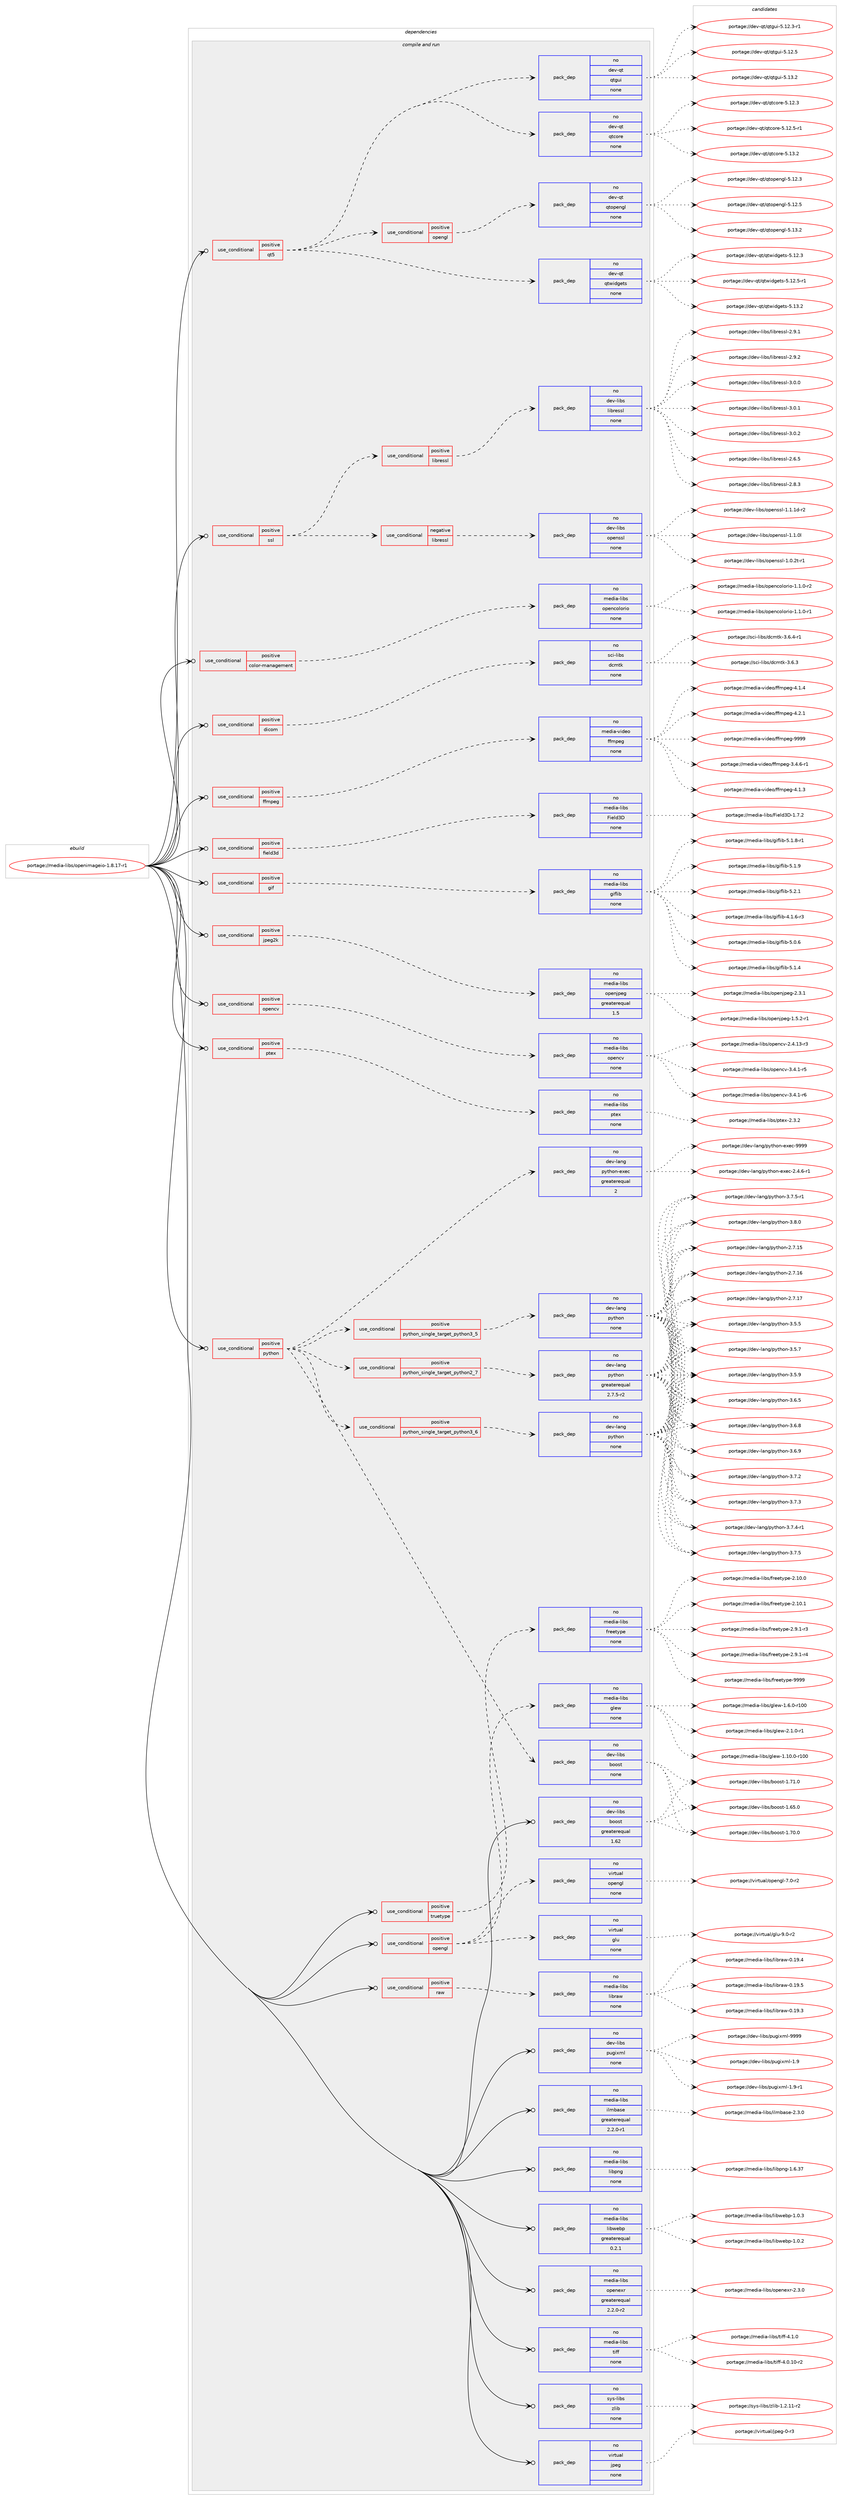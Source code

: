 digraph prolog {

# *************
# Graph options
# *************

newrank=true;
concentrate=true;
compound=true;
graph [rankdir=LR,fontname=Helvetica,fontsize=10,ranksep=1.5];#, ranksep=2.5, nodesep=0.2];
edge  [arrowhead=vee];
node  [fontname=Helvetica,fontsize=10];

# **********
# The ebuild
# **********

subgraph cluster_leftcol {
color=gray;
rank=same;
label=<<i>ebuild</i>>;
id [label="portage://media-libs/openimageio-1.8.17-r1", color=red, width=4, href="../media-libs/openimageio-1.8.17-r1.svg"];
}

# ****************
# The dependencies
# ****************

subgraph cluster_midcol {
color=gray;
label=<<i>dependencies</i>>;
subgraph cluster_compile {
fillcolor="#eeeeee";
style=filled;
label=<<i>compile</i>>;
}
subgraph cluster_compileandrun {
fillcolor="#eeeeee";
style=filled;
label=<<i>compile and run</i>>;
subgraph cond80940 {
dependency323648 [label=<<TABLE BORDER="0" CELLBORDER="1" CELLSPACING="0" CELLPADDING="4"><TR><TD ROWSPAN="3" CELLPADDING="10">use_conditional</TD></TR><TR><TD>positive</TD></TR><TR><TD>color-management</TD></TR></TABLE>>, shape=none, color=red];
subgraph pack237401 {
dependency323649 [label=<<TABLE BORDER="0" CELLBORDER="1" CELLSPACING="0" CELLPADDING="4" WIDTH="220"><TR><TD ROWSPAN="6" CELLPADDING="30">pack_dep</TD></TR><TR><TD WIDTH="110">no</TD></TR><TR><TD>media-libs</TD></TR><TR><TD>opencolorio</TD></TR><TR><TD>none</TD></TR><TR><TD></TD></TR></TABLE>>, shape=none, color=blue];
}
dependency323648:e -> dependency323649:w [weight=20,style="dashed",arrowhead="vee"];
}
id:e -> dependency323648:w [weight=20,style="solid",arrowhead="odotvee"];
subgraph cond80941 {
dependency323650 [label=<<TABLE BORDER="0" CELLBORDER="1" CELLSPACING="0" CELLPADDING="4"><TR><TD ROWSPAN="3" CELLPADDING="10">use_conditional</TD></TR><TR><TD>positive</TD></TR><TR><TD>dicom</TD></TR></TABLE>>, shape=none, color=red];
subgraph pack237402 {
dependency323651 [label=<<TABLE BORDER="0" CELLBORDER="1" CELLSPACING="0" CELLPADDING="4" WIDTH="220"><TR><TD ROWSPAN="6" CELLPADDING="30">pack_dep</TD></TR><TR><TD WIDTH="110">no</TD></TR><TR><TD>sci-libs</TD></TR><TR><TD>dcmtk</TD></TR><TR><TD>none</TD></TR><TR><TD></TD></TR></TABLE>>, shape=none, color=blue];
}
dependency323650:e -> dependency323651:w [weight=20,style="dashed",arrowhead="vee"];
}
id:e -> dependency323650:w [weight=20,style="solid",arrowhead="odotvee"];
subgraph cond80942 {
dependency323652 [label=<<TABLE BORDER="0" CELLBORDER="1" CELLSPACING="0" CELLPADDING="4"><TR><TD ROWSPAN="3" CELLPADDING="10">use_conditional</TD></TR><TR><TD>positive</TD></TR><TR><TD>ffmpeg</TD></TR></TABLE>>, shape=none, color=red];
subgraph pack237403 {
dependency323653 [label=<<TABLE BORDER="0" CELLBORDER="1" CELLSPACING="0" CELLPADDING="4" WIDTH="220"><TR><TD ROWSPAN="6" CELLPADDING="30">pack_dep</TD></TR><TR><TD WIDTH="110">no</TD></TR><TR><TD>media-video</TD></TR><TR><TD>ffmpeg</TD></TR><TR><TD>none</TD></TR><TR><TD></TD></TR></TABLE>>, shape=none, color=blue];
}
dependency323652:e -> dependency323653:w [weight=20,style="dashed",arrowhead="vee"];
}
id:e -> dependency323652:w [weight=20,style="solid",arrowhead="odotvee"];
subgraph cond80943 {
dependency323654 [label=<<TABLE BORDER="0" CELLBORDER="1" CELLSPACING="0" CELLPADDING="4"><TR><TD ROWSPAN="3" CELLPADDING="10">use_conditional</TD></TR><TR><TD>positive</TD></TR><TR><TD>field3d</TD></TR></TABLE>>, shape=none, color=red];
subgraph pack237404 {
dependency323655 [label=<<TABLE BORDER="0" CELLBORDER="1" CELLSPACING="0" CELLPADDING="4" WIDTH="220"><TR><TD ROWSPAN="6" CELLPADDING="30">pack_dep</TD></TR><TR><TD WIDTH="110">no</TD></TR><TR><TD>media-libs</TD></TR><TR><TD>Field3D</TD></TR><TR><TD>none</TD></TR><TR><TD></TD></TR></TABLE>>, shape=none, color=blue];
}
dependency323654:e -> dependency323655:w [weight=20,style="dashed",arrowhead="vee"];
}
id:e -> dependency323654:w [weight=20,style="solid",arrowhead="odotvee"];
subgraph cond80944 {
dependency323656 [label=<<TABLE BORDER="0" CELLBORDER="1" CELLSPACING="0" CELLPADDING="4"><TR><TD ROWSPAN="3" CELLPADDING="10">use_conditional</TD></TR><TR><TD>positive</TD></TR><TR><TD>gif</TD></TR></TABLE>>, shape=none, color=red];
subgraph pack237405 {
dependency323657 [label=<<TABLE BORDER="0" CELLBORDER="1" CELLSPACING="0" CELLPADDING="4" WIDTH="220"><TR><TD ROWSPAN="6" CELLPADDING="30">pack_dep</TD></TR><TR><TD WIDTH="110">no</TD></TR><TR><TD>media-libs</TD></TR><TR><TD>giflib</TD></TR><TR><TD>none</TD></TR><TR><TD></TD></TR></TABLE>>, shape=none, color=blue];
}
dependency323656:e -> dependency323657:w [weight=20,style="dashed",arrowhead="vee"];
}
id:e -> dependency323656:w [weight=20,style="solid",arrowhead="odotvee"];
subgraph cond80945 {
dependency323658 [label=<<TABLE BORDER="0" CELLBORDER="1" CELLSPACING="0" CELLPADDING="4"><TR><TD ROWSPAN="3" CELLPADDING="10">use_conditional</TD></TR><TR><TD>positive</TD></TR><TR><TD>jpeg2k</TD></TR></TABLE>>, shape=none, color=red];
subgraph pack237406 {
dependency323659 [label=<<TABLE BORDER="0" CELLBORDER="1" CELLSPACING="0" CELLPADDING="4" WIDTH="220"><TR><TD ROWSPAN="6" CELLPADDING="30">pack_dep</TD></TR><TR><TD WIDTH="110">no</TD></TR><TR><TD>media-libs</TD></TR><TR><TD>openjpeg</TD></TR><TR><TD>greaterequal</TD></TR><TR><TD>1.5</TD></TR></TABLE>>, shape=none, color=blue];
}
dependency323658:e -> dependency323659:w [weight=20,style="dashed",arrowhead="vee"];
}
id:e -> dependency323658:w [weight=20,style="solid",arrowhead="odotvee"];
subgraph cond80946 {
dependency323660 [label=<<TABLE BORDER="0" CELLBORDER="1" CELLSPACING="0" CELLPADDING="4"><TR><TD ROWSPAN="3" CELLPADDING="10">use_conditional</TD></TR><TR><TD>positive</TD></TR><TR><TD>opencv</TD></TR></TABLE>>, shape=none, color=red];
subgraph pack237407 {
dependency323661 [label=<<TABLE BORDER="0" CELLBORDER="1" CELLSPACING="0" CELLPADDING="4" WIDTH="220"><TR><TD ROWSPAN="6" CELLPADDING="30">pack_dep</TD></TR><TR><TD WIDTH="110">no</TD></TR><TR><TD>media-libs</TD></TR><TR><TD>opencv</TD></TR><TR><TD>none</TD></TR><TR><TD></TD></TR></TABLE>>, shape=none, color=blue];
}
dependency323660:e -> dependency323661:w [weight=20,style="dashed",arrowhead="vee"];
}
id:e -> dependency323660:w [weight=20,style="solid",arrowhead="odotvee"];
subgraph cond80947 {
dependency323662 [label=<<TABLE BORDER="0" CELLBORDER="1" CELLSPACING="0" CELLPADDING="4"><TR><TD ROWSPAN="3" CELLPADDING="10">use_conditional</TD></TR><TR><TD>positive</TD></TR><TR><TD>opengl</TD></TR></TABLE>>, shape=none, color=red];
subgraph pack237408 {
dependency323663 [label=<<TABLE BORDER="0" CELLBORDER="1" CELLSPACING="0" CELLPADDING="4" WIDTH="220"><TR><TD ROWSPAN="6" CELLPADDING="30">pack_dep</TD></TR><TR><TD WIDTH="110">no</TD></TR><TR><TD>media-libs</TD></TR><TR><TD>glew</TD></TR><TR><TD>none</TD></TR><TR><TD></TD></TR></TABLE>>, shape=none, color=blue];
}
dependency323662:e -> dependency323663:w [weight=20,style="dashed",arrowhead="vee"];
subgraph pack237409 {
dependency323664 [label=<<TABLE BORDER="0" CELLBORDER="1" CELLSPACING="0" CELLPADDING="4" WIDTH="220"><TR><TD ROWSPAN="6" CELLPADDING="30">pack_dep</TD></TR><TR><TD WIDTH="110">no</TD></TR><TR><TD>virtual</TD></TR><TR><TD>glu</TD></TR><TR><TD>none</TD></TR><TR><TD></TD></TR></TABLE>>, shape=none, color=blue];
}
dependency323662:e -> dependency323664:w [weight=20,style="dashed",arrowhead="vee"];
subgraph pack237410 {
dependency323665 [label=<<TABLE BORDER="0" CELLBORDER="1" CELLSPACING="0" CELLPADDING="4" WIDTH="220"><TR><TD ROWSPAN="6" CELLPADDING="30">pack_dep</TD></TR><TR><TD WIDTH="110">no</TD></TR><TR><TD>virtual</TD></TR><TR><TD>opengl</TD></TR><TR><TD>none</TD></TR><TR><TD></TD></TR></TABLE>>, shape=none, color=blue];
}
dependency323662:e -> dependency323665:w [weight=20,style="dashed",arrowhead="vee"];
}
id:e -> dependency323662:w [weight=20,style="solid",arrowhead="odotvee"];
subgraph cond80948 {
dependency323666 [label=<<TABLE BORDER="0" CELLBORDER="1" CELLSPACING="0" CELLPADDING="4"><TR><TD ROWSPAN="3" CELLPADDING="10">use_conditional</TD></TR><TR><TD>positive</TD></TR><TR><TD>ptex</TD></TR></TABLE>>, shape=none, color=red];
subgraph pack237411 {
dependency323667 [label=<<TABLE BORDER="0" CELLBORDER="1" CELLSPACING="0" CELLPADDING="4" WIDTH="220"><TR><TD ROWSPAN="6" CELLPADDING="30">pack_dep</TD></TR><TR><TD WIDTH="110">no</TD></TR><TR><TD>media-libs</TD></TR><TR><TD>ptex</TD></TR><TR><TD>none</TD></TR><TR><TD></TD></TR></TABLE>>, shape=none, color=blue];
}
dependency323666:e -> dependency323667:w [weight=20,style="dashed",arrowhead="vee"];
}
id:e -> dependency323666:w [weight=20,style="solid",arrowhead="odotvee"];
subgraph cond80949 {
dependency323668 [label=<<TABLE BORDER="0" CELLBORDER="1" CELLSPACING="0" CELLPADDING="4"><TR><TD ROWSPAN="3" CELLPADDING="10">use_conditional</TD></TR><TR><TD>positive</TD></TR><TR><TD>python</TD></TR></TABLE>>, shape=none, color=red];
subgraph cond80950 {
dependency323669 [label=<<TABLE BORDER="0" CELLBORDER="1" CELLSPACING="0" CELLPADDING="4"><TR><TD ROWSPAN="3" CELLPADDING="10">use_conditional</TD></TR><TR><TD>positive</TD></TR><TR><TD>python_single_target_python2_7</TD></TR></TABLE>>, shape=none, color=red];
subgraph pack237412 {
dependency323670 [label=<<TABLE BORDER="0" CELLBORDER="1" CELLSPACING="0" CELLPADDING="4" WIDTH="220"><TR><TD ROWSPAN="6" CELLPADDING="30">pack_dep</TD></TR><TR><TD WIDTH="110">no</TD></TR><TR><TD>dev-lang</TD></TR><TR><TD>python</TD></TR><TR><TD>greaterequal</TD></TR><TR><TD>2.7.5-r2</TD></TR></TABLE>>, shape=none, color=blue];
}
dependency323669:e -> dependency323670:w [weight=20,style="dashed",arrowhead="vee"];
}
dependency323668:e -> dependency323669:w [weight=20,style="dashed",arrowhead="vee"];
subgraph cond80951 {
dependency323671 [label=<<TABLE BORDER="0" CELLBORDER="1" CELLSPACING="0" CELLPADDING="4"><TR><TD ROWSPAN="3" CELLPADDING="10">use_conditional</TD></TR><TR><TD>positive</TD></TR><TR><TD>python_single_target_python3_5</TD></TR></TABLE>>, shape=none, color=red];
subgraph pack237413 {
dependency323672 [label=<<TABLE BORDER="0" CELLBORDER="1" CELLSPACING="0" CELLPADDING="4" WIDTH="220"><TR><TD ROWSPAN="6" CELLPADDING="30">pack_dep</TD></TR><TR><TD WIDTH="110">no</TD></TR><TR><TD>dev-lang</TD></TR><TR><TD>python</TD></TR><TR><TD>none</TD></TR><TR><TD></TD></TR></TABLE>>, shape=none, color=blue];
}
dependency323671:e -> dependency323672:w [weight=20,style="dashed",arrowhead="vee"];
}
dependency323668:e -> dependency323671:w [weight=20,style="dashed",arrowhead="vee"];
subgraph cond80952 {
dependency323673 [label=<<TABLE BORDER="0" CELLBORDER="1" CELLSPACING="0" CELLPADDING="4"><TR><TD ROWSPAN="3" CELLPADDING="10">use_conditional</TD></TR><TR><TD>positive</TD></TR><TR><TD>python_single_target_python3_6</TD></TR></TABLE>>, shape=none, color=red];
subgraph pack237414 {
dependency323674 [label=<<TABLE BORDER="0" CELLBORDER="1" CELLSPACING="0" CELLPADDING="4" WIDTH="220"><TR><TD ROWSPAN="6" CELLPADDING="30">pack_dep</TD></TR><TR><TD WIDTH="110">no</TD></TR><TR><TD>dev-lang</TD></TR><TR><TD>python</TD></TR><TR><TD>none</TD></TR><TR><TD></TD></TR></TABLE>>, shape=none, color=blue];
}
dependency323673:e -> dependency323674:w [weight=20,style="dashed",arrowhead="vee"];
}
dependency323668:e -> dependency323673:w [weight=20,style="dashed",arrowhead="vee"];
subgraph pack237415 {
dependency323675 [label=<<TABLE BORDER="0" CELLBORDER="1" CELLSPACING="0" CELLPADDING="4" WIDTH="220"><TR><TD ROWSPAN="6" CELLPADDING="30">pack_dep</TD></TR><TR><TD WIDTH="110">no</TD></TR><TR><TD>dev-lang</TD></TR><TR><TD>python-exec</TD></TR><TR><TD>greaterequal</TD></TR><TR><TD>2</TD></TR></TABLE>>, shape=none, color=blue];
}
dependency323668:e -> dependency323675:w [weight=20,style="dashed",arrowhead="vee"];
subgraph pack237416 {
dependency323676 [label=<<TABLE BORDER="0" CELLBORDER="1" CELLSPACING="0" CELLPADDING="4" WIDTH="220"><TR><TD ROWSPAN="6" CELLPADDING="30">pack_dep</TD></TR><TR><TD WIDTH="110">no</TD></TR><TR><TD>dev-libs</TD></TR><TR><TD>boost</TD></TR><TR><TD>none</TD></TR><TR><TD></TD></TR></TABLE>>, shape=none, color=blue];
}
dependency323668:e -> dependency323676:w [weight=20,style="dashed",arrowhead="vee"];
}
id:e -> dependency323668:w [weight=20,style="solid",arrowhead="odotvee"];
subgraph cond80953 {
dependency323677 [label=<<TABLE BORDER="0" CELLBORDER="1" CELLSPACING="0" CELLPADDING="4"><TR><TD ROWSPAN="3" CELLPADDING="10">use_conditional</TD></TR><TR><TD>positive</TD></TR><TR><TD>qt5</TD></TR></TABLE>>, shape=none, color=red];
subgraph pack237417 {
dependency323678 [label=<<TABLE BORDER="0" CELLBORDER="1" CELLSPACING="0" CELLPADDING="4" WIDTH="220"><TR><TD ROWSPAN="6" CELLPADDING="30">pack_dep</TD></TR><TR><TD WIDTH="110">no</TD></TR><TR><TD>dev-qt</TD></TR><TR><TD>qtcore</TD></TR><TR><TD>none</TD></TR><TR><TD></TD></TR></TABLE>>, shape=none, color=blue];
}
dependency323677:e -> dependency323678:w [weight=20,style="dashed",arrowhead="vee"];
subgraph pack237418 {
dependency323679 [label=<<TABLE BORDER="0" CELLBORDER="1" CELLSPACING="0" CELLPADDING="4" WIDTH="220"><TR><TD ROWSPAN="6" CELLPADDING="30">pack_dep</TD></TR><TR><TD WIDTH="110">no</TD></TR><TR><TD>dev-qt</TD></TR><TR><TD>qtgui</TD></TR><TR><TD>none</TD></TR><TR><TD></TD></TR></TABLE>>, shape=none, color=blue];
}
dependency323677:e -> dependency323679:w [weight=20,style="dashed",arrowhead="vee"];
subgraph pack237419 {
dependency323680 [label=<<TABLE BORDER="0" CELLBORDER="1" CELLSPACING="0" CELLPADDING="4" WIDTH="220"><TR><TD ROWSPAN="6" CELLPADDING="30">pack_dep</TD></TR><TR><TD WIDTH="110">no</TD></TR><TR><TD>dev-qt</TD></TR><TR><TD>qtwidgets</TD></TR><TR><TD>none</TD></TR><TR><TD></TD></TR></TABLE>>, shape=none, color=blue];
}
dependency323677:e -> dependency323680:w [weight=20,style="dashed",arrowhead="vee"];
subgraph cond80954 {
dependency323681 [label=<<TABLE BORDER="0" CELLBORDER="1" CELLSPACING="0" CELLPADDING="4"><TR><TD ROWSPAN="3" CELLPADDING="10">use_conditional</TD></TR><TR><TD>positive</TD></TR><TR><TD>opengl</TD></TR></TABLE>>, shape=none, color=red];
subgraph pack237420 {
dependency323682 [label=<<TABLE BORDER="0" CELLBORDER="1" CELLSPACING="0" CELLPADDING="4" WIDTH="220"><TR><TD ROWSPAN="6" CELLPADDING="30">pack_dep</TD></TR><TR><TD WIDTH="110">no</TD></TR><TR><TD>dev-qt</TD></TR><TR><TD>qtopengl</TD></TR><TR><TD>none</TD></TR><TR><TD></TD></TR></TABLE>>, shape=none, color=blue];
}
dependency323681:e -> dependency323682:w [weight=20,style="dashed",arrowhead="vee"];
}
dependency323677:e -> dependency323681:w [weight=20,style="dashed",arrowhead="vee"];
}
id:e -> dependency323677:w [weight=20,style="solid",arrowhead="odotvee"];
subgraph cond80955 {
dependency323683 [label=<<TABLE BORDER="0" CELLBORDER="1" CELLSPACING="0" CELLPADDING="4"><TR><TD ROWSPAN="3" CELLPADDING="10">use_conditional</TD></TR><TR><TD>positive</TD></TR><TR><TD>raw</TD></TR></TABLE>>, shape=none, color=red];
subgraph pack237421 {
dependency323684 [label=<<TABLE BORDER="0" CELLBORDER="1" CELLSPACING="0" CELLPADDING="4" WIDTH="220"><TR><TD ROWSPAN="6" CELLPADDING="30">pack_dep</TD></TR><TR><TD WIDTH="110">no</TD></TR><TR><TD>media-libs</TD></TR><TR><TD>libraw</TD></TR><TR><TD>none</TD></TR><TR><TD></TD></TR></TABLE>>, shape=none, color=blue];
}
dependency323683:e -> dependency323684:w [weight=20,style="dashed",arrowhead="vee"];
}
id:e -> dependency323683:w [weight=20,style="solid",arrowhead="odotvee"];
subgraph cond80956 {
dependency323685 [label=<<TABLE BORDER="0" CELLBORDER="1" CELLSPACING="0" CELLPADDING="4"><TR><TD ROWSPAN="3" CELLPADDING="10">use_conditional</TD></TR><TR><TD>positive</TD></TR><TR><TD>ssl</TD></TR></TABLE>>, shape=none, color=red];
subgraph cond80957 {
dependency323686 [label=<<TABLE BORDER="0" CELLBORDER="1" CELLSPACING="0" CELLPADDING="4"><TR><TD ROWSPAN="3" CELLPADDING="10">use_conditional</TD></TR><TR><TD>negative</TD></TR><TR><TD>libressl</TD></TR></TABLE>>, shape=none, color=red];
subgraph pack237422 {
dependency323687 [label=<<TABLE BORDER="0" CELLBORDER="1" CELLSPACING="0" CELLPADDING="4" WIDTH="220"><TR><TD ROWSPAN="6" CELLPADDING="30">pack_dep</TD></TR><TR><TD WIDTH="110">no</TD></TR><TR><TD>dev-libs</TD></TR><TR><TD>openssl</TD></TR><TR><TD>none</TD></TR><TR><TD></TD></TR></TABLE>>, shape=none, color=blue];
}
dependency323686:e -> dependency323687:w [weight=20,style="dashed",arrowhead="vee"];
}
dependency323685:e -> dependency323686:w [weight=20,style="dashed",arrowhead="vee"];
subgraph cond80958 {
dependency323688 [label=<<TABLE BORDER="0" CELLBORDER="1" CELLSPACING="0" CELLPADDING="4"><TR><TD ROWSPAN="3" CELLPADDING="10">use_conditional</TD></TR><TR><TD>positive</TD></TR><TR><TD>libressl</TD></TR></TABLE>>, shape=none, color=red];
subgraph pack237423 {
dependency323689 [label=<<TABLE BORDER="0" CELLBORDER="1" CELLSPACING="0" CELLPADDING="4" WIDTH="220"><TR><TD ROWSPAN="6" CELLPADDING="30">pack_dep</TD></TR><TR><TD WIDTH="110">no</TD></TR><TR><TD>dev-libs</TD></TR><TR><TD>libressl</TD></TR><TR><TD>none</TD></TR><TR><TD></TD></TR></TABLE>>, shape=none, color=blue];
}
dependency323688:e -> dependency323689:w [weight=20,style="dashed",arrowhead="vee"];
}
dependency323685:e -> dependency323688:w [weight=20,style="dashed",arrowhead="vee"];
}
id:e -> dependency323685:w [weight=20,style="solid",arrowhead="odotvee"];
subgraph cond80959 {
dependency323690 [label=<<TABLE BORDER="0" CELLBORDER="1" CELLSPACING="0" CELLPADDING="4"><TR><TD ROWSPAN="3" CELLPADDING="10">use_conditional</TD></TR><TR><TD>positive</TD></TR><TR><TD>truetype</TD></TR></TABLE>>, shape=none, color=red];
subgraph pack237424 {
dependency323691 [label=<<TABLE BORDER="0" CELLBORDER="1" CELLSPACING="0" CELLPADDING="4" WIDTH="220"><TR><TD ROWSPAN="6" CELLPADDING="30">pack_dep</TD></TR><TR><TD WIDTH="110">no</TD></TR><TR><TD>media-libs</TD></TR><TR><TD>freetype</TD></TR><TR><TD>none</TD></TR><TR><TD></TD></TR></TABLE>>, shape=none, color=blue];
}
dependency323690:e -> dependency323691:w [weight=20,style="dashed",arrowhead="vee"];
}
id:e -> dependency323690:w [weight=20,style="solid",arrowhead="odotvee"];
subgraph pack237425 {
dependency323692 [label=<<TABLE BORDER="0" CELLBORDER="1" CELLSPACING="0" CELLPADDING="4" WIDTH="220"><TR><TD ROWSPAN="6" CELLPADDING="30">pack_dep</TD></TR><TR><TD WIDTH="110">no</TD></TR><TR><TD>dev-libs</TD></TR><TR><TD>boost</TD></TR><TR><TD>greaterequal</TD></TR><TR><TD>1.62</TD></TR></TABLE>>, shape=none, color=blue];
}
id:e -> dependency323692:w [weight=20,style="solid",arrowhead="odotvee"];
subgraph pack237426 {
dependency323693 [label=<<TABLE BORDER="0" CELLBORDER="1" CELLSPACING="0" CELLPADDING="4" WIDTH="220"><TR><TD ROWSPAN="6" CELLPADDING="30">pack_dep</TD></TR><TR><TD WIDTH="110">no</TD></TR><TR><TD>dev-libs</TD></TR><TR><TD>pugixml</TD></TR><TR><TD>none</TD></TR><TR><TD></TD></TR></TABLE>>, shape=none, color=blue];
}
id:e -> dependency323693:w [weight=20,style="solid",arrowhead="odotvee"];
subgraph pack237427 {
dependency323694 [label=<<TABLE BORDER="0" CELLBORDER="1" CELLSPACING="0" CELLPADDING="4" WIDTH="220"><TR><TD ROWSPAN="6" CELLPADDING="30">pack_dep</TD></TR><TR><TD WIDTH="110">no</TD></TR><TR><TD>media-libs</TD></TR><TR><TD>ilmbase</TD></TR><TR><TD>greaterequal</TD></TR><TR><TD>2.2.0-r1</TD></TR></TABLE>>, shape=none, color=blue];
}
id:e -> dependency323694:w [weight=20,style="solid",arrowhead="odotvee"];
subgraph pack237428 {
dependency323695 [label=<<TABLE BORDER="0" CELLBORDER="1" CELLSPACING="0" CELLPADDING="4" WIDTH="220"><TR><TD ROWSPAN="6" CELLPADDING="30">pack_dep</TD></TR><TR><TD WIDTH="110">no</TD></TR><TR><TD>media-libs</TD></TR><TR><TD>libpng</TD></TR><TR><TD>none</TD></TR><TR><TD></TD></TR></TABLE>>, shape=none, color=blue];
}
id:e -> dependency323695:w [weight=20,style="solid",arrowhead="odotvee"];
subgraph pack237429 {
dependency323696 [label=<<TABLE BORDER="0" CELLBORDER="1" CELLSPACING="0" CELLPADDING="4" WIDTH="220"><TR><TD ROWSPAN="6" CELLPADDING="30">pack_dep</TD></TR><TR><TD WIDTH="110">no</TD></TR><TR><TD>media-libs</TD></TR><TR><TD>libwebp</TD></TR><TR><TD>greaterequal</TD></TR><TR><TD>0.2.1</TD></TR></TABLE>>, shape=none, color=blue];
}
id:e -> dependency323696:w [weight=20,style="solid",arrowhead="odotvee"];
subgraph pack237430 {
dependency323697 [label=<<TABLE BORDER="0" CELLBORDER="1" CELLSPACING="0" CELLPADDING="4" WIDTH="220"><TR><TD ROWSPAN="6" CELLPADDING="30">pack_dep</TD></TR><TR><TD WIDTH="110">no</TD></TR><TR><TD>media-libs</TD></TR><TR><TD>openexr</TD></TR><TR><TD>greaterequal</TD></TR><TR><TD>2.2.0-r2</TD></TR></TABLE>>, shape=none, color=blue];
}
id:e -> dependency323697:w [weight=20,style="solid",arrowhead="odotvee"];
subgraph pack237431 {
dependency323698 [label=<<TABLE BORDER="0" CELLBORDER="1" CELLSPACING="0" CELLPADDING="4" WIDTH="220"><TR><TD ROWSPAN="6" CELLPADDING="30">pack_dep</TD></TR><TR><TD WIDTH="110">no</TD></TR><TR><TD>media-libs</TD></TR><TR><TD>tiff</TD></TR><TR><TD>none</TD></TR><TR><TD></TD></TR></TABLE>>, shape=none, color=blue];
}
id:e -> dependency323698:w [weight=20,style="solid",arrowhead="odotvee"];
subgraph pack237432 {
dependency323699 [label=<<TABLE BORDER="0" CELLBORDER="1" CELLSPACING="0" CELLPADDING="4" WIDTH="220"><TR><TD ROWSPAN="6" CELLPADDING="30">pack_dep</TD></TR><TR><TD WIDTH="110">no</TD></TR><TR><TD>sys-libs</TD></TR><TR><TD>zlib</TD></TR><TR><TD>none</TD></TR><TR><TD></TD></TR></TABLE>>, shape=none, color=blue];
}
id:e -> dependency323699:w [weight=20,style="solid",arrowhead="odotvee"];
subgraph pack237433 {
dependency323700 [label=<<TABLE BORDER="0" CELLBORDER="1" CELLSPACING="0" CELLPADDING="4" WIDTH="220"><TR><TD ROWSPAN="6" CELLPADDING="30">pack_dep</TD></TR><TR><TD WIDTH="110">no</TD></TR><TR><TD>virtual</TD></TR><TR><TD>jpeg</TD></TR><TR><TD>none</TD></TR><TR><TD></TD></TR></TABLE>>, shape=none, color=blue];
}
id:e -> dependency323700:w [weight=20,style="solid",arrowhead="odotvee"];
}
subgraph cluster_run {
fillcolor="#eeeeee";
style=filled;
label=<<i>run</i>>;
}
}

# **************
# The candidates
# **************

subgraph cluster_choices {
rank=same;
color=gray;
label=<<i>candidates</i>>;

subgraph choice237401 {
color=black;
nodesep=1;
choiceportage10910110010597451081059811547111112101110991111081111141051114549464946484511449 [label="portage://media-libs/opencolorio-1.1.0-r1", color=red, width=4,href="../media-libs/opencolorio-1.1.0-r1.svg"];
choiceportage10910110010597451081059811547111112101110991111081111141051114549464946484511450 [label="portage://media-libs/opencolorio-1.1.0-r2", color=red, width=4,href="../media-libs/opencolorio-1.1.0-r2.svg"];
dependency323649:e -> choiceportage10910110010597451081059811547111112101110991111081111141051114549464946484511449:w [style=dotted,weight="100"];
dependency323649:e -> choiceportage10910110010597451081059811547111112101110991111081111141051114549464946484511450:w [style=dotted,weight="100"];
}
subgraph choice237402 {
color=black;
nodesep=1;
choiceportage1159910545108105981154710099109116107455146544651 [label="portage://sci-libs/dcmtk-3.6.3", color=red, width=4,href="../sci-libs/dcmtk-3.6.3.svg"];
choiceportage11599105451081059811547100991091161074551465446524511449 [label="portage://sci-libs/dcmtk-3.6.4-r1", color=red, width=4,href="../sci-libs/dcmtk-3.6.4-r1.svg"];
dependency323651:e -> choiceportage1159910545108105981154710099109116107455146544651:w [style=dotted,weight="100"];
dependency323651:e -> choiceportage11599105451081059811547100991091161074551465446524511449:w [style=dotted,weight="100"];
}
subgraph choice237403 {
color=black;
nodesep=1;
choiceportage1091011001059745118105100101111471021021091121011034551465246544511449 [label="portage://media-video/ffmpeg-3.4.6-r1", color=red, width=4,href="../media-video/ffmpeg-3.4.6-r1.svg"];
choiceportage109101100105974511810510010111147102102109112101103455246494651 [label="portage://media-video/ffmpeg-4.1.3", color=red, width=4,href="../media-video/ffmpeg-4.1.3.svg"];
choiceportage109101100105974511810510010111147102102109112101103455246494652 [label="portage://media-video/ffmpeg-4.1.4", color=red, width=4,href="../media-video/ffmpeg-4.1.4.svg"];
choiceportage109101100105974511810510010111147102102109112101103455246504649 [label="portage://media-video/ffmpeg-4.2.1", color=red, width=4,href="../media-video/ffmpeg-4.2.1.svg"];
choiceportage1091011001059745118105100101111471021021091121011034557575757 [label="portage://media-video/ffmpeg-9999", color=red, width=4,href="../media-video/ffmpeg-9999.svg"];
dependency323653:e -> choiceportage1091011001059745118105100101111471021021091121011034551465246544511449:w [style=dotted,weight="100"];
dependency323653:e -> choiceportage109101100105974511810510010111147102102109112101103455246494651:w [style=dotted,weight="100"];
dependency323653:e -> choiceportage109101100105974511810510010111147102102109112101103455246494652:w [style=dotted,weight="100"];
dependency323653:e -> choiceportage109101100105974511810510010111147102102109112101103455246504649:w [style=dotted,weight="100"];
dependency323653:e -> choiceportage1091011001059745118105100101111471021021091121011034557575757:w [style=dotted,weight="100"];
}
subgraph choice237404 {
color=black;
nodesep=1;
choiceportage10910110010597451081059811547701051011081005168454946554650 [label="portage://media-libs/Field3D-1.7.2", color=red, width=4,href="../media-libs/Field3D-1.7.2.svg"];
dependency323655:e -> choiceportage10910110010597451081059811547701051011081005168454946554650:w [style=dotted,weight="100"];
}
subgraph choice237405 {
color=black;
nodesep=1;
choiceportage10910110010597451081059811547103105102108105984552464946544511451 [label="portage://media-libs/giflib-4.1.6-r3", color=red, width=4,href="../media-libs/giflib-4.1.6-r3.svg"];
choiceportage1091011001059745108105981154710310510210810598455346484654 [label="portage://media-libs/giflib-5.0.6", color=red, width=4,href="../media-libs/giflib-5.0.6.svg"];
choiceportage1091011001059745108105981154710310510210810598455346494652 [label="portage://media-libs/giflib-5.1.4", color=red, width=4,href="../media-libs/giflib-5.1.4.svg"];
choiceportage10910110010597451081059811547103105102108105984553464946564511449 [label="portage://media-libs/giflib-5.1.8-r1", color=red, width=4,href="../media-libs/giflib-5.1.8-r1.svg"];
choiceportage1091011001059745108105981154710310510210810598455346494657 [label="portage://media-libs/giflib-5.1.9", color=red, width=4,href="../media-libs/giflib-5.1.9.svg"];
choiceportage1091011001059745108105981154710310510210810598455346504649 [label="portage://media-libs/giflib-5.2.1", color=red, width=4,href="../media-libs/giflib-5.2.1.svg"];
dependency323657:e -> choiceportage10910110010597451081059811547103105102108105984552464946544511451:w [style=dotted,weight="100"];
dependency323657:e -> choiceportage1091011001059745108105981154710310510210810598455346484654:w [style=dotted,weight="100"];
dependency323657:e -> choiceportage1091011001059745108105981154710310510210810598455346494652:w [style=dotted,weight="100"];
dependency323657:e -> choiceportage10910110010597451081059811547103105102108105984553464946564511449:w [style=dotted,weight="100"];
dependency323657:e -> choiceportage1091011001059745108105981154710310510210810598455346494657:w [style=dotted,weight="100"];
dependency323657:e -> choiceportage1091011001059745108105981154710310510210810598455346504649:w [style=dotted,weight="100"];
}
subgraph choice237406 {
color=black;
nodesep=1;
choiceportage109101100105974510810598115471111121011101061121011034549465346504511449 [label="portage://media-libs/openjpeg-1.5.2-r1", color=red, width=4,href="../media-libs/openjpeg-1.5.2-r1.svg"];
choiceportage10910110010597451081059811547111112101110106112101103455046514649 [label="portage://media-libs/openjpeg-2.3.1", color=red, width=4,href="../media-libs/openjpeg-2.3.1.svg"];
dependency323659:e -> choiceportage109101100105974510810598115471111121011101061121011034549465346504511449:w [style=dotted,weight="100"];
dependency323659:e -> choiceportage10910110010597451081059811547111112101110106112101103455046514649:w [style=dotted,weight="100"];
}
subgraph choice237407 {
color=black;
nodesep=1;
choiceportage1091011001059745108105981154711111210111099118455046524649514511451 [label="portage://media-libs/opencv-2.4.13-r3", color=red, width=4,href="../media-libs/opencv-2.4.13-r3.svg"];
choiceportage10910110010597451081059811547111112101110991184551465246494511453 [label="portage://media-libs/opencv-3.4.1-r5", color=red, width=4,href="../media-libs/opencv-3.4.1-r5.svg"];
choiceportage10910110010597451081059811547111112101110991184551465246494511454 [label="portage://media-libs/opencv-3.4.1-r6", color=red, width=4,href="../media-libs/opencv-3.4.1-r6.svg"];
dependency323661:e -> choiceportage1091011001059745108105981154711111210111099118455046524649514511451:w [style=dotted,weight="100"];
dependency323661:e -> choiceportage10910110010597451081059811547111112101110991184551465246494511453:w [style=dotted,weight="100"];
dependency323661:e -> choiceportage10910110010597451081059811547111112101110991184551465246494511454:w [style=dotted,weight="100"];
}
subgraph choice237408 {
color=black;
nodesep=1;
choiceportage109101100105974510810598115471031081011194549464948464845114494848 [label="portage://media-libs/glew-1.10.0-r100", color=red, width=4,href="../media-libs/glew-1.10.0-r100.svg"];
choiceportage1091011001059745108105981154710310810111945494654464845114494848 [label="portage://media-libs/glew-1.6.0-r100", color=red, width=4,href="../media-libs/glew-1.6.0-r100.svg"];
choiceportage109101100105974510810598115471031081011194550464946484511449 [label="portage://media-libs/glew-2.1.0-r1", color=red, width=4,href="../media-libs/glew-2.1.0-r1.svg"];
dependency323663:e -> choiceportage109101100105974510810598115471031081011194549464948464845114494848:w [style=dotted,weight="100"];
dependency323663:e -> choiceportage1091011001059745108105981154710310810111945494654464845114494848:w [style=dotted,weight="100"];
dependency323663:e -> choiceportage109101100105974510810598115471031081011194550464946484511449:w [style=dotted,weight="100"];
}
subgraph choice237409 {
color=black;
nodesep=1;
choiceportage1181051141161179710847103108117455746484511450 [label="portage://virtual/glu-9.0-r2", color=red, width=4,href="../virtual/glu-9.0-r2.svg"];
dependency323664:e -> choiceportage1181051141161179710847103108117455746484511450:w [style=dotted,weight="100"];
}
subgraph choice237410 {
color=black;
nodesep=1;
choiceportage1181051141161179710847111112101110103108455546484511450 [label="portage://virtual/opengl-7.0-r2", color=red, width=4,href="../virtual/opengl-7.0-r2.svg"];
dependency323665:e -> choiceportage1181051141161179710847111112101110103108455546484511450:w [style=dotted,weight="100"];
}
subgraph choice237411 {
color=black;
nodesep=1;
choiceportage10910110010597451081059811547112116101120455046514650 [label="portage://media-libs/ptex-2.3.2", color=red, width=4,href="../media-libs/ptex-2.3.2.svg"];
dependency323667:e -> choiceportage10910110010597451081059811547112116101120455046514650:w [style=dotted,weight="100"];
}
subgraph choice237412 {
color=black;
nodesep=1;
choiceportage10010111845108971101034711212111610411111045504655464953 [label="portage://dev-lang/python-2.7.15", color=red, width=4,href="../dev-lang/python-2.7.15.svg"];
choiceportage10010111845108971101034711212111610411111045504655464954 [label="portage://dev-lang/python-2.7.16", color=red, width=4,href="../dev-lang/python-2.7.16.svg"];
choiceportage10010111845108971101034711212111610411111045504655464955 [label="portage://dev-lang/python-2.7.17", color=red, width=4,href="../dev-lang/python-2.7.17.svg"];
choiceportage100101118451089711010347112121116104111110455146534653 [label="portage://dev-lang/python-3.5.5", color=red, width=4,href="../dev-lang/python-3.5.5.svg"];
choiceportage100101118451089711010347112121116104111110455146534655 [label="portage://dev-lang/python-3.5.7", color=red, width=4,href="../dev-lang/python-3.5.7.svg"];
choiceportage100101118451089711010347112121116104111110455146534657 [label="portage://dev-lang/python-3.5.9", color=red, width=4,href="../dev-lang/python-3.5.9.svg"];
choiceportage100101118451089711010347112121116104111110455146544653 [label="portage://dev-lang/python-3.6.5", color=red, width=4,href="../dev-lang/python-3.6.5.svg"];
choiceportage100101118451089711010347112121116104111110455146544656 [label="portage://dev-lang/python-3.6.8", color=red, width=4,href="../dev-lang/python-3.6.8.svg"];
choiceportage100101118451089711010347112121116104111110455146544657 [label="portage://dev-lang/python-3.6.9", color=red, width=4,href="../dev-lang/python-3.6.9.svg"];
choiceportage100101118451089711010347112121116104111110455146554650 [label="portage://dev-lang/python-3.7.2", color=red, width=4,href="../dev-lang/python-3.7.2.svg"];
choiceportage100101118451089711010347112121116104111110455146554651 [label="portage://dev-lang/python-3.7.3", color=red, width=4,href="../dev-lang/python-3.7.3.svg"];
choiceportage1001011184510897110103471121211161041111104551465546524511449 [label="portage://dev-lang/python-3.7.4-r1", color=red, width=4,href="../dev-lang/python-3.7.4-r1.svg"];
choiceportage100101118451089711010347112121116104111110455146554653 [label="portage://dev-lang/python-3.7.5", color=red, width=4,href="../dev-lang/python-3.7.5.svg"];
choiceportage1001011184510897110103471121211161041111104551465546534511449 [label="portage://dev-lang/python-3.7.5-r1", color=red, width=4,href="../dev-lang/python-3.7.5-r1.svg"];
choiceportage100101118451089711010347112121116104111110455146564648 [label="portage://dev-lang/python-3.8.0", color=red, width=4,href="../dev-lang/python-3.8.0.svg"];
dependency323670:e -> choiceportage10010111845108971101034711212111610411111045504655464953:w [style=dotted,weight="100"];
dependency323670:e -> choiceportage10010111845108971101034711212111610411111045504655464954:w [style=dotted,weight="100"];
dependency323670:e -> choiceportage10010111845108971101034711212111610411111045504655464955:w [style=dotted,weight="100"];
dependency323670:e -> choiceportage100101118451089711010347112121116104111110455146534653:w [style=dotted,weight="100"];
dependency323670:e -> choiceportage100101118451089711010347112121116104111110455146534655:w [style=dotted,weight="100"];
dependency323670:e -> choiceportage100101118451089711010347112121116104111110455146534657:w [style=dotted,weight="100"];
dependency323670:e -> choiceportage100101118451089711010347112121116104111110455146544653:w [style=dotted,weight="100"];
dependency323670:e -> choiceportage100101118451089711010347112121116104111110455146544656:w [style=dotted,weight="100"];
dependency323670:e -> choiceportage100101118451089711010347112121116104111110455146544657:w [style=dotted,weight="100"];
dependency323670:e -> choiceportage100101118451089711010347112121116104111110455146554650:w [style=dotted,weight="100"];
dependency323670:e -> choiceportage100101118451089711010347112121116104111110455146554651:w [style=dotted,weight="100"];
dependency323670:e -> choiceportage1001011184510897110103471121211161041111104551465546524511449:w [style=dotted,weight="100"];
dependency323670:e -> choiceportage100101118451089711010347112121116104111110455146554653:w [style=dotted,weight="100"];
dependency323670:e -> choiceportage1001011184510897110103471121211161041111104551465546534511449:w [style=dotted,weight="100"];
dependency323670:e -> choiceportage100101118451089711010347112121116104111110455146564648:w [style=dotted,weight="100"];
}
subgraph choice237413 {
color=black;
nodesep=1;
choiceportage10010111845108971101034711212111610411111045504655464953 [label="portage://dev-lang/python-2.7.15", color=red, width=4,href="../dev-lang/python-2.7.15.svg"];
choiceportage10010111845108971101034711212111610411111045504655464954 [label="portage://dev-lang/python-2.7.16", color=red, width=4,href="../dev-lang/python-2.7.16.svg"];
choiceportage10010111845108971101034711212111610411111045504655464955 [label="portage://dev-lang/python-2.7.17", color=red, width=4,href="../dev-lang/python-2.7.17.svg"];
choiceportage100101118451089711010347112121116104111110455146534653 [label="portage://dev-lang/python-3.5.5", color=red, width=4,href="../dev-lang/python-3.5.5.svg"];
choiceportage100101118451089711010347112121116104111110455146534655 [label="portage://dev-lang/python-3.5.7", color=red, width=4,href="../dev-lang/python-3.5.7.svg"];
choiceportage100101118451089711010347112121116104111110455146534657 [label="portage://dev-lang/python-3.5.9", color=red, width=4,href="../dev-lang/python-3.5.9.svg"];
choiceportage100101118451089711010347112121116104111110455146544653 [label="portage://dev-lang/python-3.6.5", color=red, width=4,href="../dev-lang/python-3.6.5.svg"];
choiceportage100101118451089711010347112121116104111110455146544656 [label="portage://dev-lang/python-3.6.8", color=red, width=4,href="../dev-lang/python-3.6.8.svg"];
choiceportage100101118451089711010347112121116104111110455146544657 [label="portage://dev-lang/python-3.6.9", color=red, width=4,href="../dev-lang/python-3.6.9.svg"];
choiceportage100101118451089711010347112121116104111110455146554650 [label="portage://dev-lang/python-3.7.2", color=red, width=4,href="../dev-lang/python-3.7.2.svg"];
choiceportage100101118451089711010347112121116104111110455146554651 [label="portage://dev-lang/python-3.7.3", color=red, width=4,href="../dev-lang/python-3.7.3.svg"];
choiceportage1001011184510897110103471121211161041111104551465546524511449 [label="portage://dev-lang/python-3.7.4-r1", color=red, width=4,href="../dev-lang/python-3.7.4-r1.svg"];
choiceportage100101118451089711010347112121116104111110455146554653 [label="portage://dev-lang/python-3.7.5", color=red, width=4,href="../dev-lang/python-3.7.5.svg"];
choiceportage1001011184510897110103471121211161041111104551465546534511449 [label="portage://dev-lang/python-3.7.5-r1", color=red, width=4,href="../dev-lang/python-3.7.5-r1.svg"];
choiceportage100101118451089711010347112121116104111110455146564648 [label="portage://dev-lang/python-3.8.0", color=red, width=4,href="../dev-lang/python-3.8.0.svg"];
dependency323672:e -> choiceportage10010111845108971101034711212111610411111045504655464953:w [style=dotted,weight="100"];
dependency323672:e -> choiceportage10010111845108971101034711212111610411111045504655464954:w [style=dotted,weight="100"];
dependency323672:e -> choiceportage10010111845108971101034711212111610411111045504655464955:w [style=dotted,weight="100"];
dependency323672:e -> choiceportage100101118451089711010347112121116104111110455146534653:w [style=dotted,weight="100"];
dependency323672:e -> choiceportage100101118451089711010347112121116104111110455146534655:w [style=dotted,weight="100"];
dependency323672:e -> choiceportage100101118451089711010347112121116104111110455146534657:w [style=dotted,weight="100"];
dependency323672:e -> choiceportage100101118451089711010347112121116104111110455146544653:w [style=dotted,weight="100"];
dependency323672:e -> choiceportage100101118451089711010347112121116104111110455146544656:w [style=dotted,weight="100"];
dependency323672:e -> choiceportage100101118451089711010347112121116104111110455146544657:w [style=dotted,weight="100"];
dependency323672:e -> choiceportage100101118451089711010347112121116104111110455146554650:w [style=dotted,weight="100"];
dependency323672:e -> choiceportage100101118451089711010347112121116104111110455146554651:w [style=dotted,weight="100"];
dependency323672:e -> choiceportage1001011184510897110103471121211161041111104551465546524511449:w [style=dotted,weight="100"];
dependency323672:e -> choiceportage100101118451089711010347112121116104111110455146554653:w [style=dotted,weight="100"];
dependency323672:e -> choiceportage1001011184510897110103471121211161041111104551465546534511449:w [style=dotted,weight="100"];
dependency323672:e -> choiceportage100101118451089711010347112121116104111110455146564648:w [style=dotted,weight="100"];
}
subgraph choice237414 {
color=black;
nodesep=1;
choiceportage10010111845108971101034711212111610411111045504655464953 [label="portage://dev-lang/python-2.7.15", color=red, width=4,href="../dev-lang/python-2.7.15.svg"];
choiceportage10010111845108971101034711212111610411111045504655464954 [label="portage://dev-lang/python-2.7.16", color=red, width=4,href="../dev-lang/python-2.7.16.svg"];
choiceportage10010111845108971101034711212111610411111045504655464955 [label="portage://dev-lang/python-2.7.17", color=red, width=4,href="../dev-lang/python-2.7.17.svg"];
choiceportage100101118451089711010347112121116104111110455146534653 [label="portage://dev-lang/python-3.5.5", color=red, width=4,href="../dev-lang/python-3.5.5.svg"];
choiceportage100101118451089711010347112121116104111110455146534655 [label="portage://dev-lang/python-3.5.7", color=red, width=4,href="../dev-lang/python-3.5.7.svg"];
choiceportage100101118451089711010347112121116104111110455146534657 [label="portage://dev-lang/python-3.5.9", color=red, width=4,href="../dev-lang/python-3.5.9.svg"];
choiceportage100101118451089711010347112121116104111110455146544653 [label="portage://dev-lang/python-3.6.5", color=red, width=4,href="../dev-lang/python-3.6.5.svg"];
choiceportage100101118451089711010347112121116104111110455146544656 [label="portage://dev-lang/python-3.6.8", color=red, width=4,href="../dev-lang/python-3.6.8.svg"];
choiceportage100101118451089711010347112121116104111110455146544657 [label="portage://dev-lang/python-3.6.9", color=red, width=4,href="../dev-lang/python-3.6.9.svg"];
choiceportage100101118451089711010347112121116104111110455146554650 [label="portage://dev-lang/python-3.7.2", color=red, width=4,href="../dev-lang/python-3.7.2.svg"];
choiceportage100101118451089711010347112121116104111110455146554651 [label="portage://dev-lang/python-3.7.3", color=red, width=4,href="../dev-lang/python-3.7.3.svg"];
choiceportage1001011184510897110103471121211161041111104551465546524511449 [label="portage://dev-lang/python-3.7.4-r1", color=red, width=4,href="../dev-lang/python-3.7.4-r1.svg"];
choiceportage100101118451089711010347112121116104111110455146554653 [label="portage://dev-lang/python-3.7.5", color=red, width=4,href="../dev-lang/python-3.7.5.svg"];
choiceportage1001011184510897110103471121211161041111104551465546534511449 [label="portage://dev-lang/python-3.7.5-r1", color=red, width=4,href="../dev-lang/python-3.7.5-r1.svg"];
choiceportage100101118451089711010347112121116104111110455146564648 [label="portage://dev-lang/python-3.8.0", color=red, width=4,href="../dev-lang/python-3.8.0.svg"];
dependency323674:e -> choiceportage10010111845108971101034711212111610411111045504655464953:w [style=dotted,weight="100"];
dependency323674:e -> choiceportage10010111845108971101034711212111610411111045504655464954:w [style=dotted,weight="100"];
dependency323674:e -> choiceportage10010111845108971101034711212111610411111045504655464955:w [style=dotted,weight="100"];
dependency323674:e -> choiceportage100101118451089711010347112121116104111110455146534653:w [style=dotted,weight="100"];
dependency323674:e -> choiceportage100101118451089711010347112121116104111110455146534655:w [style=dotted,weight="100"];
dependency323674:e -> choiceportage100101118451089711010347112121116104111110455146534657:w [style=dotted,weight="100"];
dependency323674:e -> choiceportage100101118451089711010347112121116104111110455146544653:w [style=dotted,weight="100"];
dependency323674:e -> choiceportage100101118451089711010347112121116104111110455146544656:w [style=dotted,weight="100"];
dependency323674:e -> choiceportage100101118451089711010347112121116104111110455146544657:w [style=dotted,weight="100"];
dependency323674:e -> choiceportage100101118451089711010347112121116104111110455146554650:w [style=dotted,weight="100"];
dependency323674:e -> choiceportage100101118451089711010347112121116104111110455146554651:w [style=dotted,weight="100"];
dependency323674:e -> choiceportage1001011184510897110103471121211161041111104551465546524511449:w [style=dotted,weight="100"];
dependency323674:e -> choiceportage100101118451089711010347112121116104111110455146554653:w [style=dotted,weight="100"];
dependency323674:e -> choiceportage1001011184510897110103471121211161041111104551465546534511449:w [style=dotted,weight="100"];
dependency323674:e -> choiceportage100101118451089711010347112121116104111110455146564648:w [style=dotted,weight="100"];
}
subgraph choice237415 {
color=black;
nodesep=1;
choiceportage10010111845108971101034711212111610411111045101120101994550465246544511449 [label="portage://dev-lang/python-exec-2.4.6-r1", color=red, width=4,href="../dev-lang/python-exec-2.4.6-r1.svg"];
choiceportage10010111845108971101034711212111610411111045101120101994557575757 [label="portage://dev-lang/python-exec-9999", color=red, width=4,href="../dev-lang/python-exec-9999.svg"];
dependency323675:e -> choiceportage10010111845108971101034711212111610411111045101120101994550465246544511449:w [style=dotted,weight="100"];
dependency323675:e -> choiceportage10010111845108971101034711212111610411111045101120101994557575757:w [style=dotted,weight="100"];
}
subgraph choice237416 {
color=black;
nodesep=1;
choiceportage1001011184510810598115479811111111511645494654534648 [label="portage://dev-libs/boost-1.65.0", color=red, width=4,href="../dev-libs/boost-1.65.0.svg"];
choiceportage1001011184510810598115479811111111511645494655484648 [label="portage://dev-libs/boost-1.70.0", color=red, width=4,href="../dev-libs/boost-1.70.0.svg"];
choiceportage1001011184510810598115479811111111511645494655494648 [label="portage://dev-libs/boost-1.71.0", color=red, width=4,href="../dev-libs/boost-1.71.0.svg"];
dependency323676:e -> choiceportage1001011184510810598115479811111111511645494654534648:w [style=dotted,weight="100"];
dependency323676:e -> choiceportage1001011184510810598115479811111111511645494655484648:w [style=dotted,weight="100"];
dependency323676:e -> choiceportage1001011184510810598115479811111111511645494655494648:w [style=dotted,weight="100"];
}
subgraph choice237417 {
color=black;
nodesep=1;
choiceportage10010111845113116471131169911111410145534649504651 [label="portage://dev-qt/qtcore-5.12.3", color=red, width=4,href="../dev-qt/qtcore-5.12.3.svg"];
choiceportage100101118451131164711311699111114101455346495046534511449 [label="portage://dev-qt/qtcore-5.12.5-r1", color=red, width=4,href="../dev-qt/qtcore-5.12.5-r1.svg"];
choiceportage10010111845113116471131169911111410145534649514650 [label="portage://dev-qt/qtcore-5.13.2", color=red, width=4,href="../dev-qt/qtcore-5.13.2.svg"];
dependency323678:e -> choiceportage10010111845113116471131169911111410145534649504651:w [style=dotted,weight="100"];
dependency323678:e -> choiceportage100101118451131164711311699111114101455346495046534511449:w [style=dotted,weight="100"];
dependency323678:e -> choiceportage10010111845113116471131169911111410145534649514650:w [style=dotted,weight="100"];
}
subgraph choice237418 {
color=black;
nodesep=1;
choiceportage1001011184511311647113116103117105455346495046514511449 [label="portage://dev-qt/qtgui-5.12.3-r1", color=red, width=4,href="../dev-qt/qtgui-5.12.3-r1.svg"];
choiceportage100101118451131164711311610311710545534649504653 [label="portage://dev-qt/qtgui-5.12.5", color=red, width=4,href="../dev-qt/qtgui-5.12.5.svg"];
choiceportage100101118451131164711311610311710545534649514650 [label="portage://dev-qt/qtgui-5.13.2", color=red, width=4,href="../dev-qt/qtgui-5.13.2.svg"];
dependency323679:e -> choiceportage1001011184511311647113116103117105455346495046514511449:w [style=dotted,weight="100"];
dependency323679:e -> choiceportage100101118451131164711311610311710545534649504653:w [style=dotted,weight="100"];
dependency323679:e -> choiceportage100101118451131164711311610311710545534649514650:w [style=dotted,weight="100"];
}
subgraph choice237419 {
color=black;
nodesep=1;
choiceportage100101118451131164711311611910510010310111611545534649504651 [label="portage://dev-qt/qtwidgets-5.12.3", color=red, width=4,href="../dev-qt/qtwidgets-5.12.3.svg"];
choiceportage1001011184511311647113116119105100103101116115455346495046534511449 [label="portage://dev-qt/qtwidgets-5.12.5-r1", color=red, width=4,href="../dev-qt/qtwidgets-5.12.5-r1.svg"];
choiceportage100101118451131164711311611910510010310111611545534649514650 [label="portage://dev-qt/qtwidgets-5.13.2", color=red, width=4,href="../dev-qt/qtwidgets-5.13.2.svg"];
dependency323680:e -> choiceportage100101118451131164711311611910510010310111611545534649504651:w [style=dotted,weight="100"];
dependency323680:e -> choiceportage1001011184511311647113116119105100103101116115455346495046534511449:w [style=dotted,weight="100"];
dependency323680:e -> choiceportage100101118451131164711311611910510010310111611545534649514650:w [style=dotted,weight="100"];
}
subgraph choice237420 {
color=black;
nodesep=1;
choiceportage100101118451131164711311611111210111010310845534649504651 [label="portage://dev-qt/qtopengl-5.12.3", color=red, width=4,href="../dev-qt/qtopengl-5.12.3.svg"];
choiceportage100101118451131164711311611111210111010310845534649504653 [label="portage://dev-qt/qtopengl-5.12.5", color=red, width=4,href="../dev-qt/qtopengl-5.12.5.svg"];
choiceportage100101118451131164711311611111210111010310845534649514650 [label="portage://dev-qt/qtopengl-5.13.2", color=red, width=4,href="../dev-qt/qtopengl-5.13.2.svg"];
dependency323682:e -> choiceportage100101118451131164711311611111210111010310845534649504651:w [style=dotted,weight="100"];
dependency323682:e -> choiceportage100101118451131164711311611111210111010310845534649504653:w [style=dotted,weight="100"];
dependency323682:e -> choiceportage100101118451131164711311611111210111010310845534649514650:w [style=dotted,weight="100"];
}
subgraph choice237421 {
color=black;
nodesep=1;
choiceportage10910110010597451081059811547108105981149711945484649574651 [label="portage://media-libs/libraw-0.19.3", color=red, width=4,href="../media-libs/libraw-0.19.3.svg"];
choiceportage10910110010597451081059811547108105981149711945484649574652 [label="portage://media-libs/libraw-0.19.4", color=red, width=4,href="../media-libs/libraw-0.19.4.svg"];
choiceportage10910110010597451081059811547108105981149711945484649574653 [label="portage://media-libs/libraw-0.19.5", color=red, width=4,href="../media-libs/libraw-0.19.5.svg"];
dependency323684:e -> choiceportage10910110010597451081059811547108105981149711945484649574651:w [style=dotted,weight="100"];
dependency323684:e -> choiceportage10910110010597451081059811547108105981149711945484649574652:w [style=dotted,weight="100"];
dependency323684:e -> choiceportage10910110010597451081059811547108105981149711945484649574653:w [style=dotted,weight="100"];
}
subgraph choice237422 {
color=black;
nodesep=1;
choiceportage1001011184510810598115471111121011101151151084549464846501164511449 [label="portage://dev-libs/openssl-1.0.2t-r1", color=red, width=4,href="../dev-libs/openssl-1.0.2t-r1.svg"];
choiceportage100101118451081059811547111112101110115115108454946494648108 [label="portage://dev-libs/openssl-1.1.0l", color=red, width=4,href="../dev-libs/openssl-1.1.0l.svg"];
choiceportage1001011184510810598115471111121011101151151084549464946491004511450 [label="portage://dev-libs/openssl-1.1.1d-r2", color=red, width=4,href="../dev-libs/openssl-1.1.1d-r2.svg"];
dependency323687:e -> choiceportage1001011184510810598115471111121011101151151084549464846501164511449:w [style=dotted,weight="100"];
dependency323687:e -> choiceportage100101118451081059811547111112101110115115108454946494648108:w [style=dotted,weight="100"];
dependency323687:e -> choiceportage1001011184510810598115471111121011101151151084549464946491004511450:w [style=dotted,weight="100"];
}
subgraph choice237423 {
color=black;
nodesep=1;
choiceportage10010111845108105981154710810598114101115115108455046544653 [label="portage://dev-libs/libressl-2.6.5", color=red, width=4,href="../dev-libs/libressl-2.6.5.svg"];
choiceportage10010111845108105981154710810598114101115115108455046564651 [label="portage://dev-libs/libressl-2.8.3", color=red, width=4,href="../dev-libs/libressl-2.8.3.svg"];
choiceportage10010111845108105981154710810598114101115115108455046574649 [label="portage://dev-libs/libressl-2.9.1", color=red, width=4,href="../dev-libs/libressl-2.9.1.svg"];
choiceportage10010111845108105981154710810598114101115115108455046574650 [label="portage://dev-libs/libressl-2.9.2", color=red, width=4,href="../dev-libs/libressl-2.9.2.svg"];
choiceportage10010111845108105981154710810598114101115115108455146484648 [label="portage://dev-libs/libressl-3.0.0", color=red, width=4,href="../dev-libs/libressl-3.0.0.svg"];
choiceportage10010111845108105981154710810598114101115115108455146484649 [label="portage://dev-libs/libressl-3.0.1", color=red, width=4,href="../dev-libs/libressl-3.0.1.svg"];
choiceportage10010111845108105981154710810598114101115115108455146484650 [label="portage://dev-libs/libressl-3.0.2", color=red, width=4,href="../dev-libs/libressl-3.0.2.svg"];
dependency323689:e -> choiceportage10010111845108105981154710810598114101115115108455046544653:w [style=dotted,weight="100"];
dependency323689:e -> choiceportage10010111845108105981154710810598114101115115108455046564651:w [style=dotted,weight="100"];
dependency323689:e -> choiceportage10010111845108105981154710810598114101115115108455046574649:w [style=dotted,weight="100"];
dependency323689:e -> choiceportage10010111845108105981154710810598114101115115108455046574650:w [style=dotted,weight="100"];
dependency323689:e -> choiceportage10010111845108105981154710810598114101115115108455146484648:w [style=dotted,weight="100"];
dependency323689:e -> choiceportage10010111845108105981154710810598114101115115108455146484649:w [style=dotted,weight="100"];
dependency323689:e -> choiceportage10010111845108105981154710810598114101115115108455146484650:w [style=dotted,weight="100"];
}
subgraph choice237424 {
color=black;
nodesep=1;
choiceportage1091011001059745108105981154710211410110111612111210145504649484648 [label="portage://media-libs/freetype-2.10.0", color=red, width=4,href="../media-libs/freetype-2.10.0.svg"];
choiceportage1091011001059745108105981154710211410110111612111210145504649484649 [label="portage://media-libs/freetype-2.10.1", color=red, width=4,href="../media-libs/freetype-2.10.1.svg"];
choiceportage109101100105974510810598115471021141011011161211121014550465746494511451 [label="portage://media-libs/freetype-2.9.1-r3", color=red, width=4,href="../media-libs/freetype-2.9.1-r3.svg"];
choiceportage109101100105974510810598115471021141011011161211121014550465746494511452 [label="portage://media-libs/freetype-2.9.1-r4", color=red, width=4,href="../media-libs/freetype-2.9.1-r4.svg"];
choiceportage109101100105974510810598115471021141011011161211121014557575757 [label="portage://media-libs/freetype-9999", color=red, width=4,href="../media-libs/freetype-9999.svg"];
dependency323691:e -> choiceportage1091011001059745108105981154710211410110111612111210145504649484648:w [style=dotted,weight="100"];
dependency323691:e -> choiceportage1091011001059745108105981154710211410110111612111210145504649484649:w [style=dotted,weight="100"];
dependency323691:e -> choiceportage109101100105974510810598115471021141011011161211121014550465746494511451:w [style=dotted,weight="100"];
dependency323691:e -> choiceportage109101100105974510810598115471021141011011161211121014550465746494511452:w [style=dotted,weight="100"];
dependency323691:e -> choiceportage109101100105974510810598115471021141011011161211121014557575757:w [style=dotted,weight="100"];
}
subgraph choice237425 {
color=black;
nodesep=1;
choiceportage1001011184510810598115479811111111511645494654534648 [label="portage://dev-libs/boost-1.65.0", color=red, width=4,href="../dev-libs/boost-1.65.0.svg"];
choiceportage1001011184510810598115479811111111511645494655484648 [label="portage://dev-libs/boost-1.70.0", color=red, width=4,href="../dev-libs/boost-1.70.0.svg"];
choiceportage1001011184510810598115479811111111511645494655494648 [label="portage://dev-libs/boost-1.71.0", color=red, width=4,href="../dev-libs/boost-1.71.0.svg"];
dependency323692:e -> choiceportage1001011184510810598115479811111111511645494654534648:w [style=dotted,weight="100"];
dependency323692:e -> choiceportage1001011184510810598115479811111111511645494655484648:w [style=dotted,weight="100"];
dependency323692:e -> choiceportage1001011184510810598115479811111111511645494655494648:w [style=dotted,weight="100"];
}
subgraph choice237426 {
color=black;
nodesep=1;
choiceportage10010111845108105981154711211710310512010910845494657 [label="portage://dev-libs/pugixml-1.9", color=red, width=4,href="../dev-libs/pugixml-1.9.svg"];
choiceportage100101118451081059811547112117103105120109108454946574511449 [label="portage://dev-libs/pugixml-1.9-r1", color=red, width=4,href="../dev-libs/pugixml-1.9-r1.svg"];
choiceportage1001011184510810598115471121171031051201091084557575757 [label="portage://dev-libs/pugixml-9999", color=red, width=4,href="../dev-libs/pugixml-9999.svg"];
dependency323693:e -> choiceportage10010111845108105981154711211710310512010910845494657:w [style=dotted,weight="100"];
dependency323693:e -> choiceportage100101118451081059811547112117103105120109108454946574511449:w [style=dotted,weight="100"];
dependency323693:e -> choiceportage1001011184510810598115471121171031051201091084557575757:w [style=dotted,weight="100"];
}
subgraph choice237427 {
color=black;
nodesep=1;
choiceportage109101100105974510810598115471051081099897115101455046514648 [label="portage://media-libs/ilmbase-2.3.0", color=red, width=4,href="../media-libs/ilmbase-2.3.0.svg"];
dependency323694:e -> choiceportage109101100105974510810598115471051081099897115101455046514648:w [style=dotted,weight="100"];
}
subgraph choice237428 {
color=black;
nodesep=1;
choiceportage109101100105974510810598115471081059811211010345494654465155 [label="portage://media-libs/libpng-1.6.37", color=red, width=4,href="../media-libs/libpng-1.6.37.svg"];
dependency323695:e -> choiceportage109101100105974510810598115471081059811211010345494654465155:w [style=dotted,weight="100"];
}
subgraph choice237429 {
color=black;
nodesep=1;
choiceportage109101100105974510810598115471081059811910198112454946484650 [label="portage://media-libs/libwebp-1.0.2", color=red, width=4,href="../media-libs/libwebp-1.0.2.svg"];
choiceportage109101100105974510810598115471081059811910198112454946484651 [label="portage://media-libs/libwebp-1.0.3", color=red, width=4,href="../media-libs/libwebp-1.0.3.svg"];
dependency323696:e -> choiceportage109101100105974510810598115471081059811910198112454946484650:w [style=dotted,weight="100"];
dependency323696:e -> choiceportage109101100105974510810598115471081059811910198112454946484651:w [style=dotted,weight="100"];
}
subgraph choice237430 {
color=black;
nodesep=1;
choiceportage10910110010597451081059811547111112101110101120114455046514648 [label="portage://media-libs/openexr-2.3.0", color=red, width=4,href="../media-libs/openexr-2.3.0.svg"];
dependency323697:e -> choiceportage10910110010597451081059811547111112101110101120114455046514648:w [style=dotted,weight="100"];
}
subgraph choice237431 {
color=black;
nodesep=1;
choiceportage10910110010597451081059811547116105102102455246484649484511450 [label="portage://media-libs/tiff-4.0.10-r2", color=red, width=4,href="../media-libs/tiff-4.0.10-r2.svg"];
choiceportage10910110010597451081059811547116105102102455246494648 [label="portage://media-libs/tiff-4.1.0", color=red, width=4,href="../media-libs/tiff-4.1.0.svg"];
dependency323698:e -> choiceportage10910110010597451081059811547116105102102455246484649484511450:w [style=dotted,weight="100"];
dependency323698:e -> choiceportage10910110010597451081059811547116105102102455246494648:w [style=dotted,weight="100"];
}
subgraph choice237432 {
color=black;
nodesep=1;
choiceportage11512111545108105981154712210810598454946504649494511450 [label="portage://sys-libs/zlib-1.2.11-r2", color=red, width=4,href="../sys-libs/zlib-1.2.11-r2.svg"];
dependency323699:e -> choiceportage11512111545108105981154712210810598454946504649494511450:w [style=dotted,weight="100"];
}
subgraph choice237433 {
color=black;
nodesep=1;
choiceportage118105114116117971084710611210110345484511451 [label="portage://virtual/jpeg-0-r3", color=red, width=4,href="../virtual/jpeg-0-r3.svg"];
dependency323700:e -> choiceportage118105114116117971084710611210110345484511451:w [style=dotted,weight="100"];
}
}

}
